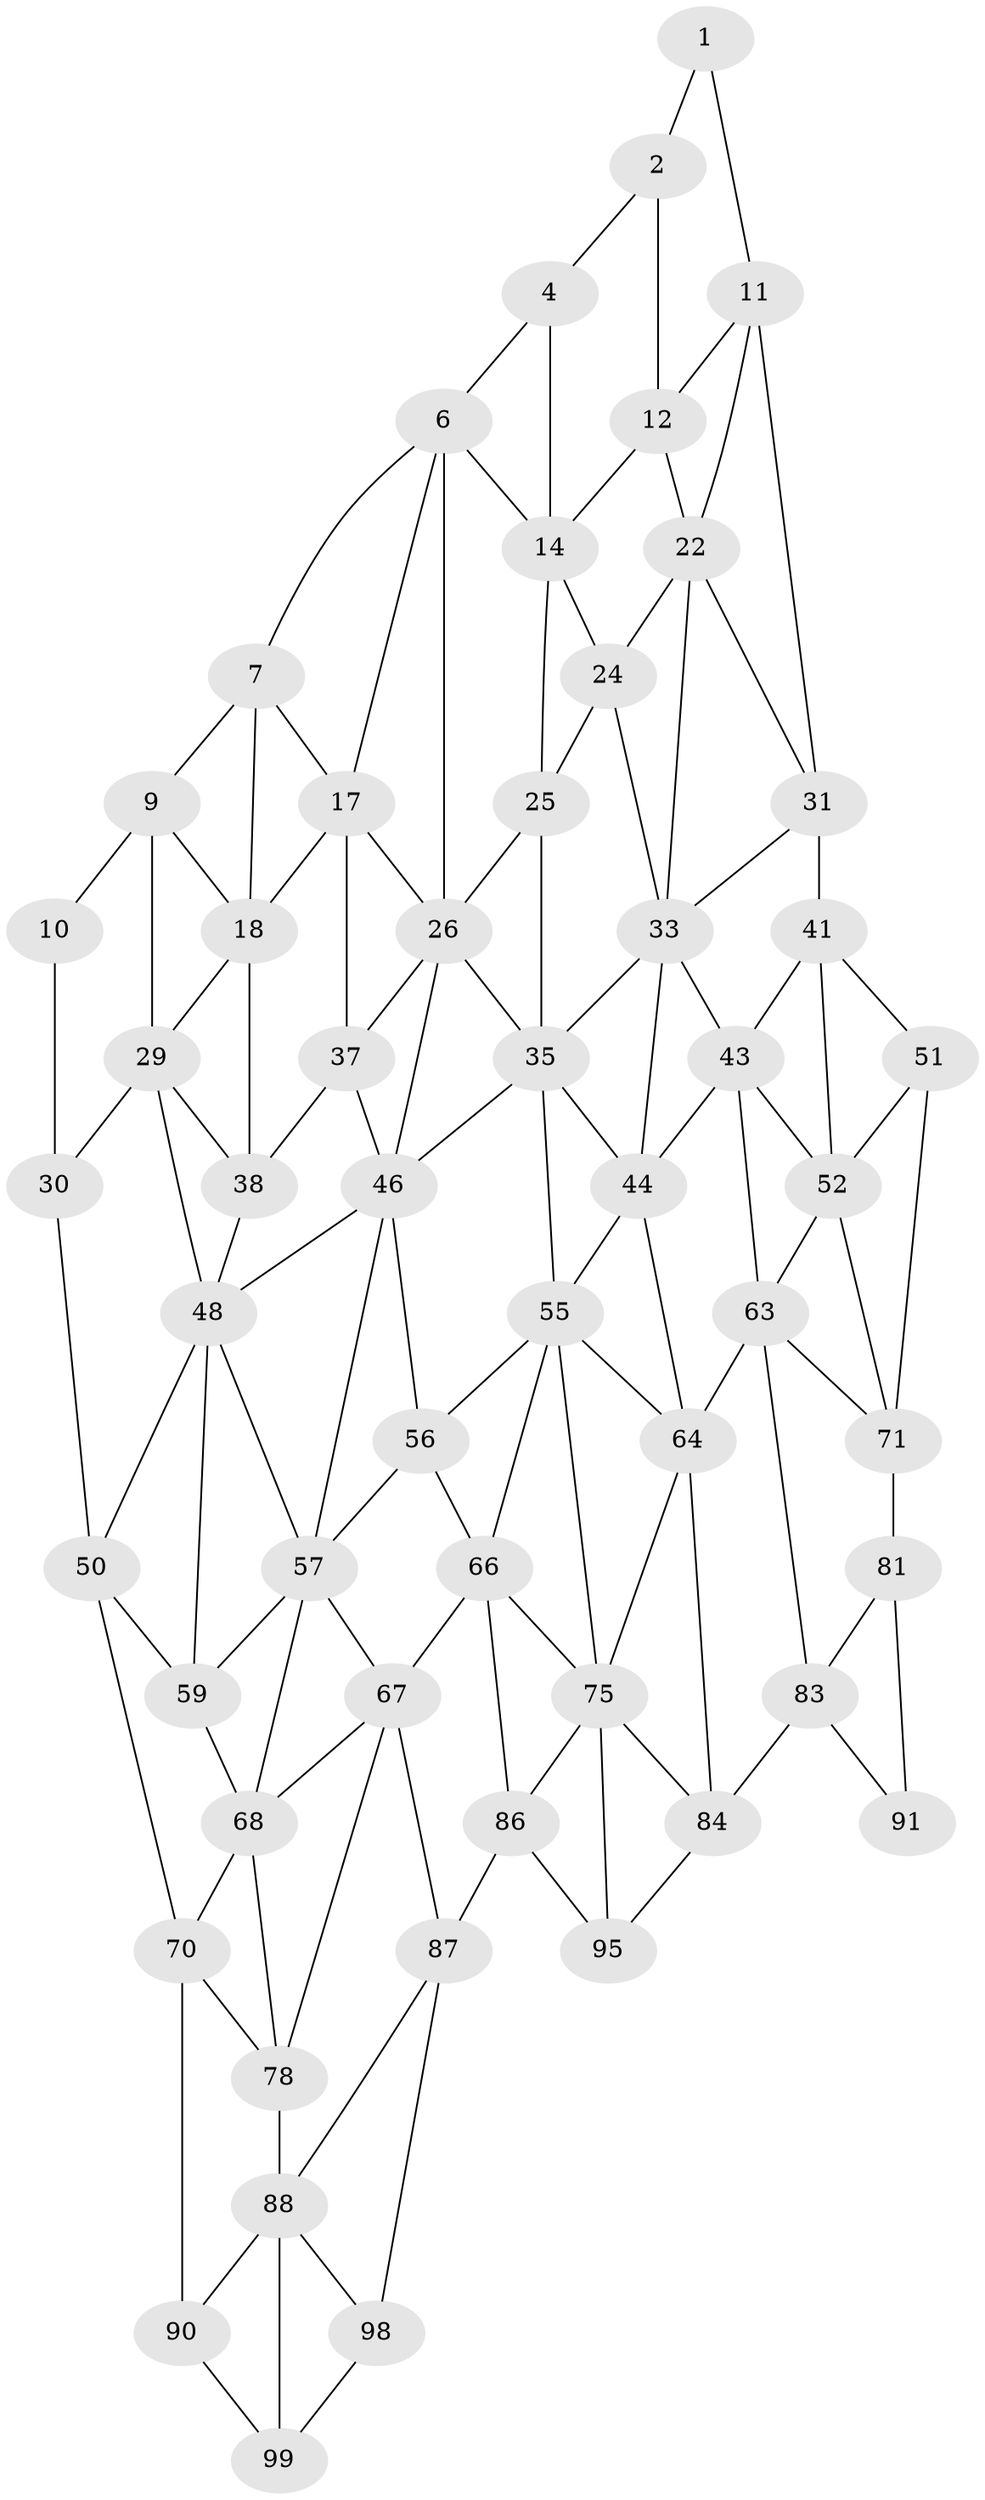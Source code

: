 // original degree distribution, {2: 0.04, 3: 0.32, 4: 0.64}
// Generated by graph-tools (version 1.1) at 2025/11/02/21/25 10:11:11]
// undirected, 55 vertices, 118 edges
graph export_dot {
graph [start="1"]
  node [color=gray90,style=filled];
  1;
  2 [super="+3"];
  4 [super="+5"];
  6 [super="+16"];
  7 [super="+8"];
  9 [super="+19"];
  10 [super="+20"];
  11 [super="+21"];
  12 [super="+13"];
  14 [super="+15"];
  17 [super="+27"];
  18 [super="+28"];
  22 [super="+23"];
  24;
  25;
  26 [super="+36"];
  29 [super="+39"];
  30 [super="+40"];
  31 [super="+32"];
  33 [super="+34"];
  35 [super="+45"];
  37;
  38;
  41 [super="+42"];
  43 [super="+53"];
  44 [super="+54"];
  46 [super="+47"];
  48 [super="+49"];
  50 [super="+60"];
  51 [super="+61"];
  52 [super="+62"];
  55 [super="+65"];
  56;
  57 [super="+58"];
  59;
  63 [super="+73"];
  64 [super="+74"];
  66 [super="+76"];
  67 [super="+77"];
  68 [super="+69"];
  70 [super="+80"];
  71 [super="+72"];
  75 [super="+85"];
  78 [super="+79"];
  81 [super="+82"];
  83 [super="+93"];
  84 [super="+94"];
  86 [super="+96"];
  87 [super="+97"];
  88 [super="+89"];
  90;
  91 [super="+92"];
  95;
  98;
  99 [super="+100"];
  1 -- 11;
  1 -- 2;
  2 -- 12 [weight=2];
  2 -- 4;
  4 -- 14 [weight=2];
  4 -- 6;
  6 -- 7;
  6 -- 17;
  6 -- 26;
  6 -- 14;
  7 -- 17;
  7 -- 9;
  7 -- 18;
  9 -- 10 [weight=2];
  9 -- 18;
  9 -- 29;
  10 -- 30;
  11 -- 12;
  11 -- 22;
  11 -- 31;
  12 -- 22 [weight=2];
  12 -- 14;
  14 -- 24;
  14 -- 25;
  17 -- 18 [weight=2];
  17 -- 26;
  17 -- 37;
  18 -- 29;
  18 -- 38;
  22 -- 31;
  22 -- 24;
  22 -- 33;
  24 -- 25;
  24 -- 33;
  25 -- 35;
  25 -- 26;
  26 -- 35;
  26 -- 37;
  26 -- 46;
  29 -- 30 [weight=2];
  29 -- 38;
  29 -- 48;
  30 -- 50;
  31 -- 41 [weight=2];
  31 -- 33;
  33 -- 43;
  33 -- 35;
  33 -- 44;
  35 -- 44;
  35 -- 46;
  35 -- 55;
  37 -- 38;
  37 -- 46;
  38 -- 48;
  41 -- 51;
  41 -- 43;
  41 -- 52;
  43 -- 44 [weight=2];
  43 -- 52;
  43 -- 63;
  44 -- 64;
  44 -- 55;
  46 -- 56;
  46 -- 48;
  46 -- 57;
  48 -- 57;
  48 -- 50;
  48 -- 59;
  50 -- 59;
  50 -- 70;
  51 -- 52 [weight=2];
  51 -- 71;
  52 -- 63;
  52 -- 71;
  55 -- 56;
  55 -- 64;
  55 -- 66;
  55 -- 75;
  56 -- 66;
  56 -- 57;
  57 -- 67;
  57 -- 59;
  57 -- 68;
  59 -- 68;
  63 -- 64 [weight=2];
  63 -- 83;
  63 -- 71;
  64 -- 75;
  64 -- 84;
  66 -- 67 [weight=2];
  66 -- 75;
  66 -- 86;
  67 -- 68;
  67 -- 78;
  67 -- 87;
  68 -- 78 [weight=2];
  68 -- 70;
  70 -- 90;
  70 -- 78;
  71 -- 81 [weight=2];
  75 -- 84;
  75 -- 86;
  75 -- 95;
  78 -- 88 [weight=2];
  81 -- 91 [weight=2];
  81 -- 83;
  83 -- 84 [weight=2];
  83 -- 91;
  84 -- 95;
  86 -- 87 [weight=2];
  86 -- 95;
  87 -- 88;
  87 -- 98;
  88 -- 98;
  88 -- 90;
  88 -- 99;
  90 -- 99;
  98 -- 99;
}
